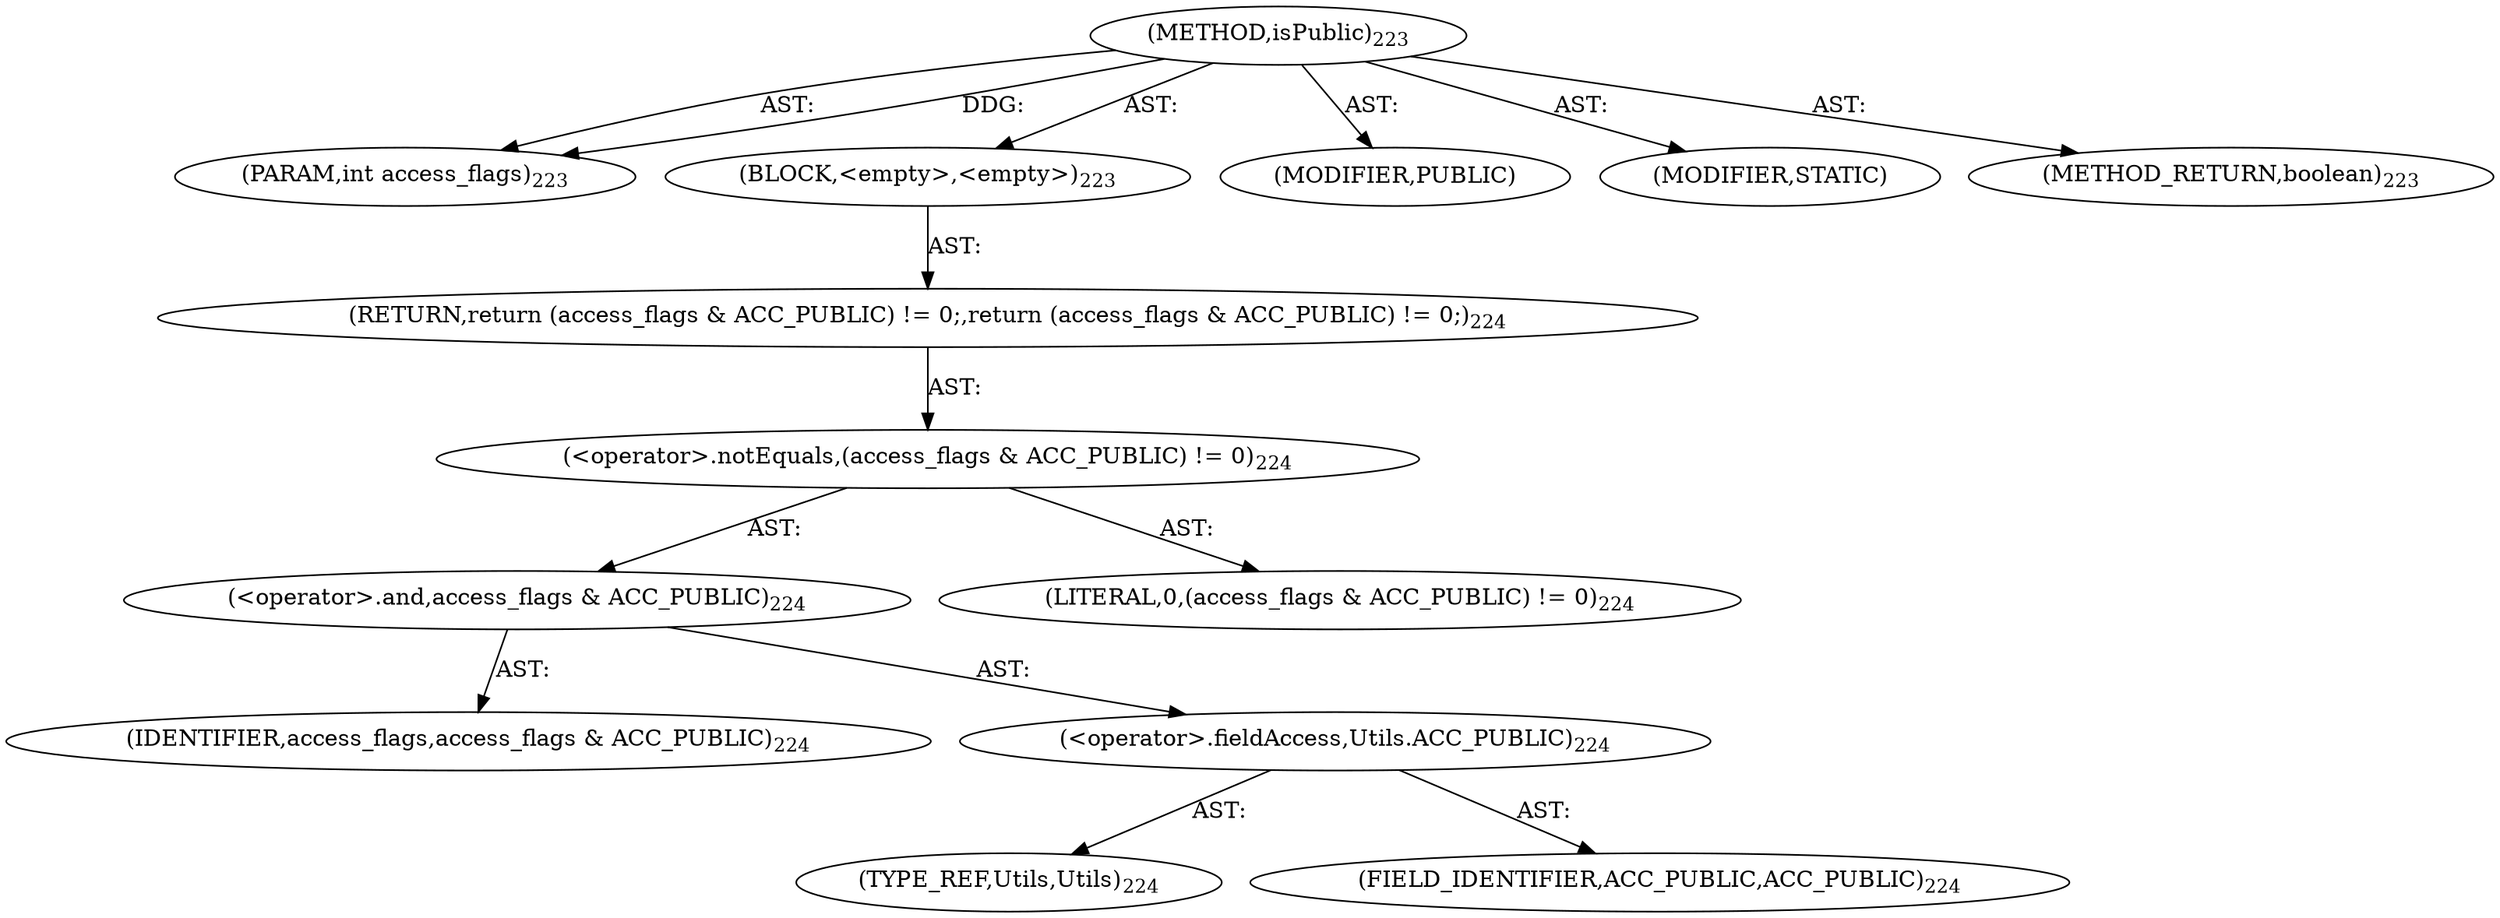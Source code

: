 digraph "isPublic" {  
"111669149702" [label = <(METHOD,isPublic)<SUB>223</SUB>> ]
"115964117001" [label = <(PARAM,int access_flags)<SUB>223</SUB>> ]
"25769803798" [label = <(BLOCK,&lt;empty&gt;,&lt;empty&gt;)<SUB>223</SUB>> ]
"146028888069" [label = <(RETURN,return (access_flags &amp; ACC_PUBLIC) != 0;,return (access_flags &amp; ACC_PUBLIC) != 0;)<SUB>224</SUB>> ]
"30064771145" [label = <(&lt;operator&gt;.notEquals,(access_flags &amp; ACC_PUBLIC) != 0)<SUB>224</SUB>> ]
"30064771146" [label = <(&lt;operator&gt;.and,access_flags &amp; ACC_PUBLIC)<SUB>224</SUB>> ]
"68719476806" [label = <(IDENTIFIER,access_flags,access_flags &amp; ACC_PUBLIC)<SUB>224</SUB>> ]
"30064771147" [label = <(&lt;operator&gt;.fieldAccess,Utils.ACC_PUBLIC)<SUB>224</SUB>> ]
"180388626434" [label = <(TYPE_REF,Utils,Utils)<SUB>224</SUB>> ]
"55834574849" [label = <(FIELD_IDENTIFIER,ACC_PUBLIC,ACC_PUBLIC)<SUB>224</SUB>> ]
"90194313250" [label = <(LITERAL,0,(access_flags &amp; ACC_PUBLIC) != 0)<SUB>224</SUB>> ]
"133143986214" [label = <(MODIFIER,PUBLIC)> ]
"133143986215" [label = <(MODIFIER,STATIC)> ]
"128849018886" [label = <(METHOD_RETURN,boolean)<SUB>223</SUB>> ]
  "111669149702" -> "115964117001"  [ label = "AST: "] 
  "111669149702" -> "25769803798"  [ label = "AST: "] 
  "111669149702" -> "133143986214"  [ label = "AST: "] 
  "111669149702" -> "133143986215"  [ label = "AST: "] 
  "111669149702" -> "128849018886"  [ label = "AST: "] 
  "25769803798" -> "146028888069"  [ label = "AST: "] 
  "146028888069" -> "30064771145"  [ label = "AST: "] 
  "30064771145" -> "30064771146"  [ label = "AST: "] 
  "30064771145" -> "90194313250"  [ label = "AST: "] 
  "30064771146" -> "68719476806"  [ label = "AST: "] 
  "30064771146" -> "30064771147"  [ label = "AST: "] 
  "30064771147" -> "180388626434"  [ label = "AST: "] 
  "30064771147" -> "55834574849"  [ label = "AST: "] 
  "111669149702" -> "115964117001"  [ label = "DDG: "] 
}
